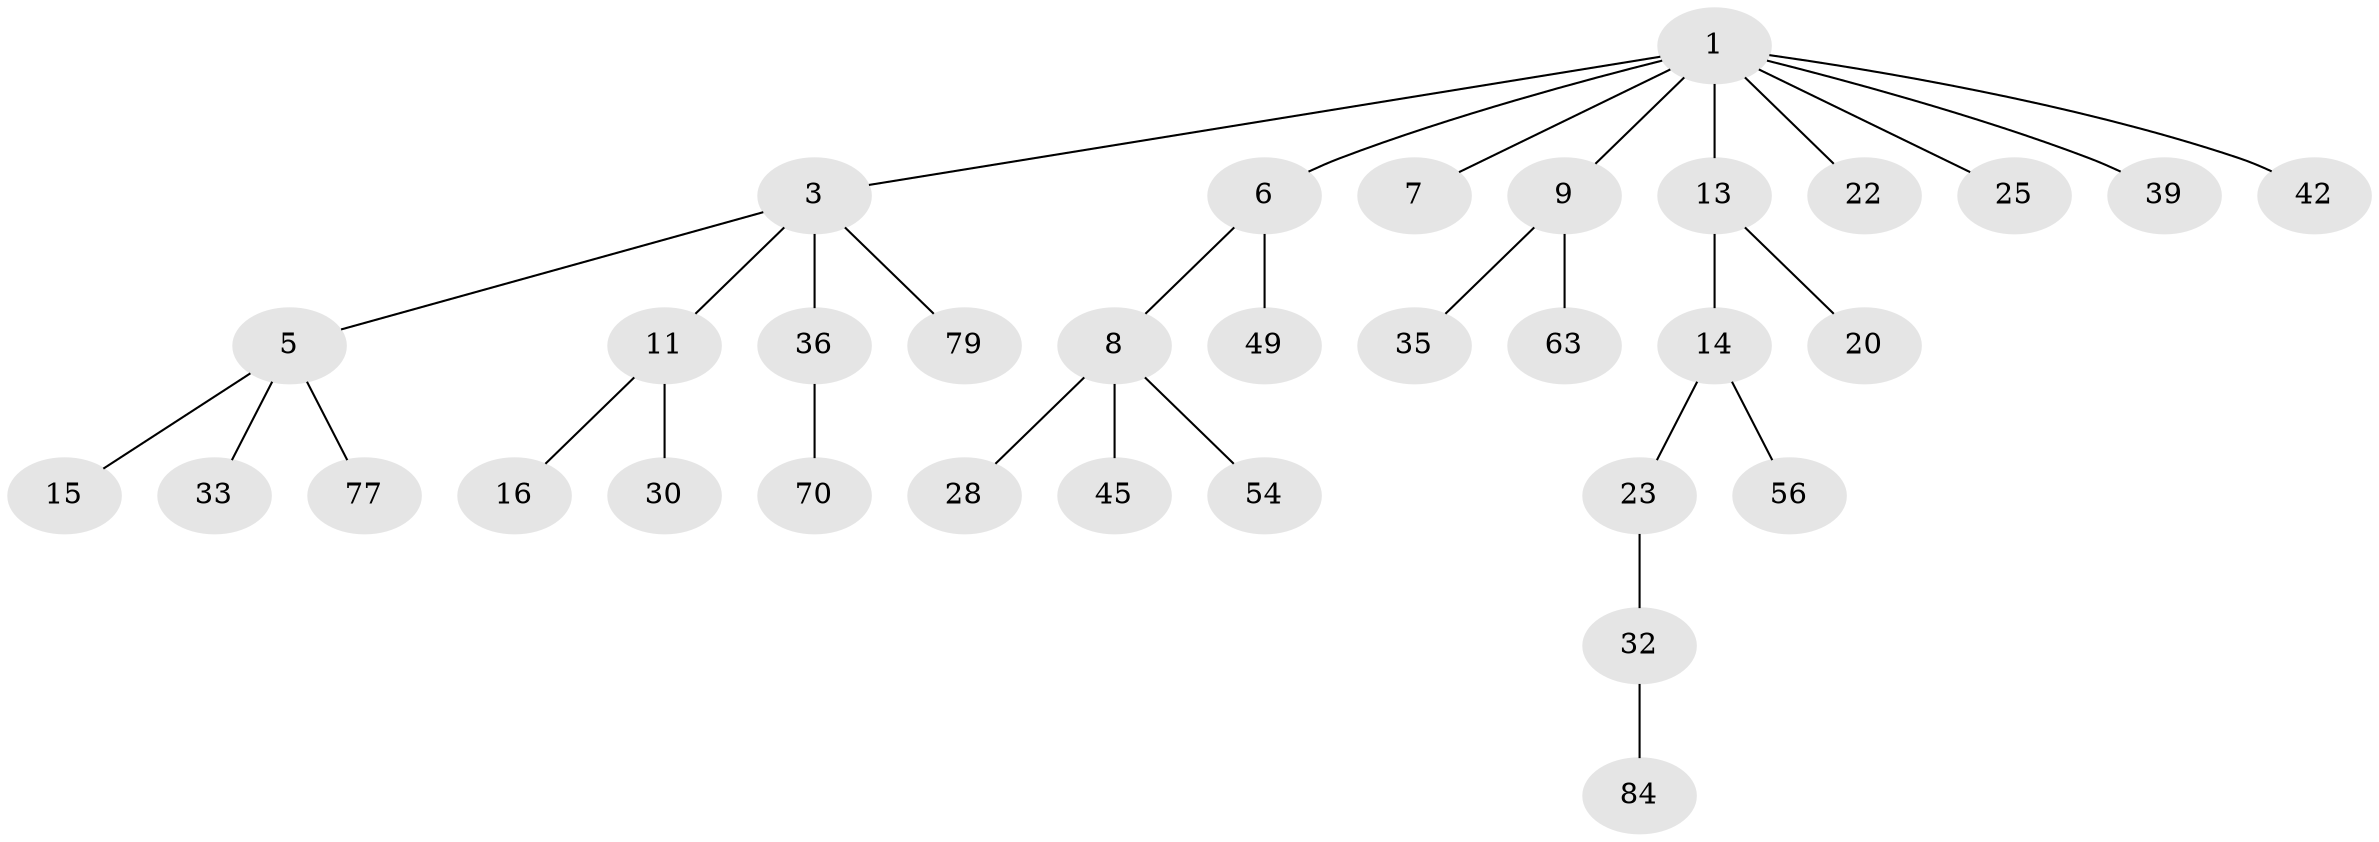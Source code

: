 // original degree distribution, {8: 0.011904761904761904, 5: 0.011904761904761904, 7: 0.011904761904761904, 4: 0.07142857142857142, 3: 0.10714285714285714, 1: 0.5357142857142857, 6: 0.023809523809523808, 2: 0.2261904761904762}
// Generated by graph-tools (version 1.1) at 2025/19/03/04/25 18:19:20]
// undirected, 33 vertices, 32 edges
graph export_dot {
graph [start="1"]
  node [color=gray90,style=filled];
  1 [super="+2+34+17+4+10+29+57"];
  3 [super="+19+31+67+21"];
  5;
  6;
  7;
  8 [super="+12+72"];
  9;
  11 [super="+27+65+62"];
  13 [super="+26+83+24"];
  14 [super="+43"];
  15;
  16 [super="+18"];
  20 [super="+73"];
  22 [super="+38"];
  23 [super="+48"];
  25 [super="+50+44+41"];
  28 [super="+37"];
  30 [super="+51"];
  32;
  33;
  35;
  36 [super="+40"];
  39;
  42;
  45 [super="+80"];
  49 [super="+78"];
  54 [super="+71"];
  56;
  63 [super="+69"];
  70;
  77 [super="+81"];
  79;
  84;
  1 -- 3;
  1 -- 7;
  1 -- 22;
  1 -- 39;
  1 -- 6;
  1 -- 42;
  1 -- 9;
  1 -- 13;
  1 -- 25;
  3 -- 5;
  3 -- 11;
  3 -- 36;
  3 -- 79;
  5 -- 15;
  5 -- 33;
  5 -- 77;
  6 -- 8;
  6 -- 49;
  8 -- 28;
  8 -- 45;
  8 -- 54;
  9 -- 35;
  9 -- 63;
  11 -- 16;
  11 -- 30;
  13 -- 14;
  13 -- 20;
  14 -- 23;
  14 -- 56;
  23 -- 32;
  32 -- 84;
  36 -- 70;
}

